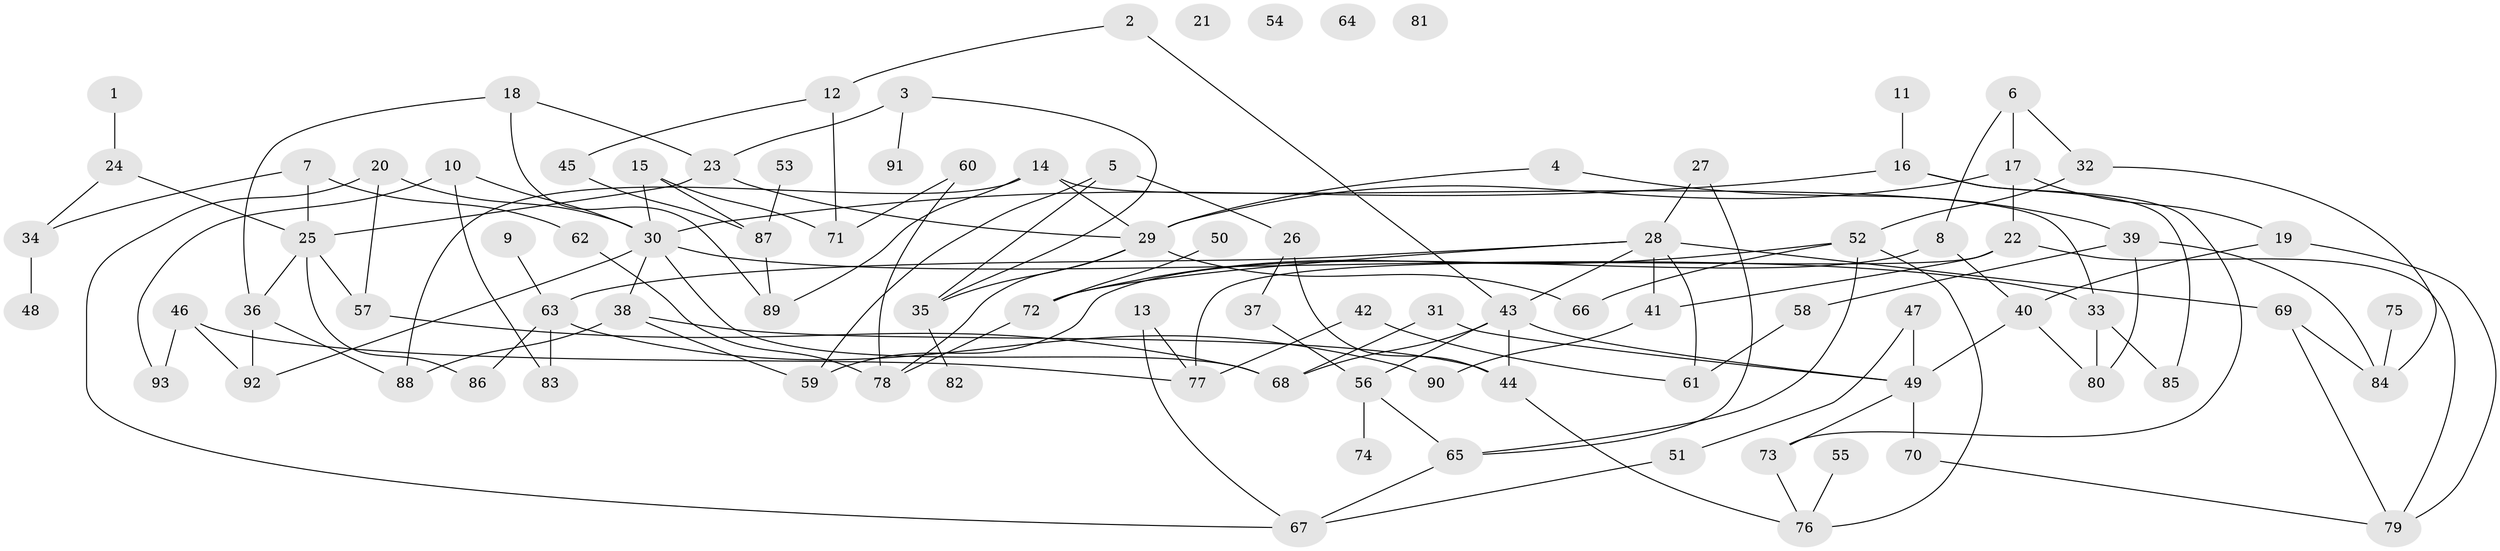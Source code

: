 // coarse degree distribution, {1: 0.12307692307692308, 2: 0.24615384615384617, 4: 0.24615384615384617, 3: 0.18461538461538463, 0: 0.06153846153846154, 5: 0.046153846153846156, 9: 0.046153846153846156, 8: 0.015384615384615385, 6: 0.03076923076923077}
// Generated by graph-tools (version 1.1) at 2025/42/03/04/25 21:42:36]
// undirected, 93 vertices, 137 edges
graph export_dot {
graph [start="1"]
  node [color=gray90,style=filled];
  1;
  2;
  3;
  4;
  5;
  6;
  7;
  8;
  9;
  10;
  11;
  12;
  13;
  14;
  15;
  16;
  17;
  18;
  19;
  20;
  21;
  22;
  23;
  24;
  25;
  26;
  27;
  28;
  29;
  30;
  31;
  32;
  33;
  34;
  35;
  36;
  37;
  38;
  39;
  40;
  41;
  42;
  43;
  44;
  45;
  46;
  47;
  48;
  49;
  50;
  51;
  52;
  53;
  54;
  55;
  56;
  57;
  58;
  59;
  60;
  61;
  62;
  63;
  64;
  65;
  66;
  67;
  68;
  69;
  70;
  71;
  72;
  73;
  74;
  75;
  76;
  77;
  78;
  79;
  80;
  81;
  82;
  83;
  84;
  85;
  86;
  87;
  88;
  89;
  90;
  91;
  92;
  93;
  1 -- 24;
  2 -- 12;
  2 -- 43;
  3 -- 23;
  3 -- 35;
  3 -- 91;
  4 -- 29;
  4 -- 39;
  5 -- 26;
  5 -- 35;
  5 -- 59;
  6 -- 8;
  6 -- 17;
  6 -- 32;
  7 -- 25;
  7 -- 34;
  7 -- 62;
  8 -- 40;
  8 -- 59;
  9 -- 63;
  10 -- 30;
  10 -- 83;
  10 -- 93;
  11 -- 16;
  12 -- 45;
  12 -- 71;
  13 -- 67;
  13 -- 77;
  14 -- 29;
  14 -- 33;
  14 -- 88;
  14 -- 89;
  15 -- 30;
  15 -- 71;
  15 -- 87;
  16 -- 30;
  16 -- 73;
  16 -- 85;
  17 -- 19;
  17 -- 22;
  17 -- 29;
  18 -- 23;
  18 -- 36;
  18 -- 89;
  19 -- 40;
  19 -- 79;
  20 -- 30;
  20 -- 57;
  20 -- 67;
  22 -- 41;
  22 -- 77;
  22 -- 79;
  23 -- 25;
  23 -- 29;
  24 -- 25;
  24 -- 34;
  25 -- 36;
  25 -- 57;
  25 -- 86;
  26 -- 37;
  26 -- 44;
  27 -- 28;
  27 -- 65;
  28 -- 41;
  28 -- 43;
  28 -- 61;
  28 -- 63;
  28 -- 69;
  28 -- 72;
  29 -- 35;
  29 -- 66;
  29 -- 78;
  30 -- 33;
  30 -- 38;
  30 -- 68;
  30 -- 92;
  31 -- 49;
  31 -- 68;
  32 -- 52;
  32 -- 84;
  33 -- 80;
  33 -- 85;
  34 -- 48;
  35 -- 82;
  36 -- 88;
  36 -- 92;
  37 -- 56;
  38 -- 44;
  38 -- 59;
  38 -- 88;
  39 -- 58;
  39 -- 80;
  39 -- 84;
  40 -- 49;
  40 -- 80;
  41 -- 90;
  42 -- 61;
  42 -- 77;
  43 -- 44;
  43 -- 49;
  43 -- 56;
  43 -- 68;
  44 -- 76;
  45 -- 87;
  46 -- 77;
  46 -- 92;
  46 -- 93;
  47 -- 49;
  47 -- 51;
  49 -- 70;
  49 -- 73;
  50 -- 72;
  51 -- 67;
  52 -- 65;
  52 -- 66;
  52 -- 72;
  52 -- 76;
  53 -- 87;
  55 -- 76;
  56 -- 65;
  56 -- 74;
  57 -- 68;
  58 -- 61;
  60 -- 71;
  60 -- 78;
  62 -- 78;
  63 -- 83;
  63 -- 86;
  63 -- 90;
  65 -- 67;
  69 -- 79;
  69 -- 84;
  70 -- 79;
  72 -- 78;
  73 -- 76;
  75 -- 84;
  87 -- 89;
}

